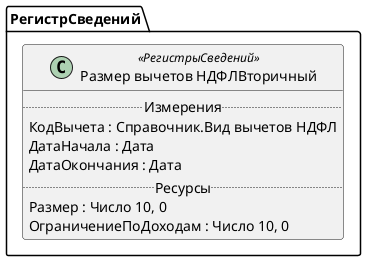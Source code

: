 ﻿@startuml РазмерВычетовНДФЛВторичный
'!include templates.wsd
'..\include templates.wsd
class РегистрСведений.РазмерВычетовНДФЛВторичный as "Размер вычетов НДФЛВторичный" <<РегистрыСведений>>
{
..Измерения..
КодВычета : Справочник.Вид вычетов НДФЛ
ДатаНачала : Дата
ДатаОкончания : Дата
..Ресурсы..
Размер : Число 10, 0
ОграничениеПоДоходам : Число 10, 0
}
@enduml

